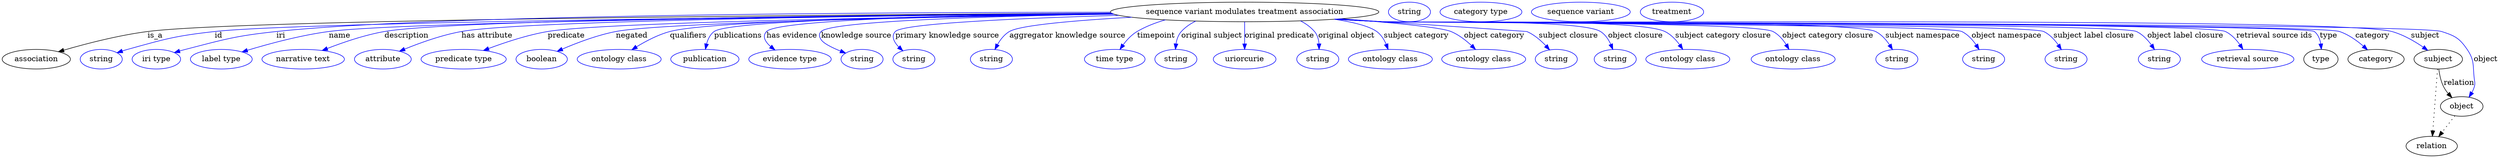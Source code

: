 digraph {
	graph [bb="0,0,4570.4,283"];
	node [label="\N"];
	"sequence variant modulates treatment association"	[height=0.5,
		label="sequence variant modulates treatment association",
		pos="2274.4,265",
		width=6.8244];
	association	[height=0.5,
		pos="62.394,178",
		width=1.7332];
	"sequence variant modulates treatment association" -> association	[label=is_a,
		lp="280.39,221.5",
		pos="e,102.91,191.77 2030.2,262.79 1533.3,259.89 436.63,251.07 266.39,229 213.11,222.09 153.58,206.57 112.65,194.64"];
	id	[color=blue,
		height=0.5,
		label=string,
		pos="181.39,178",
		width=1.0652];
	"sequence variant modulates treatment association" -> id	[color=blue,
		label=id,
		lp="396.39,221.5",
		pos="e,210.38,189.98 2031.8,262 1559.3,257.74 548.03,246.68 389.39,229 317.23,220.96 299.34,215.5 229.39,196 226.29,195.13 223.09,194.17 \
219.89,193.15",
		style=solid];
	iri	[color=blue,
		height=0.5,
		label="iri type",
		pos="282.39,178",
		width=1.2277];
	"sequence variant modulates treatment association" -> iri	[color=blue,
		label=iri,
		lp="509.39,221.5",
		pos="e,315.3,190.2 2028.5,264.51 1613.2,264.46 789.59,260.24 501.39,229 426.61,220.89 408.22,214.85 335.39,196 332.02,195.13 328.54,194.16 \
325.06,193.15",
		style=solid];
	name	[color=blue,
		height=0.5,
		label="label type",
		pos="401.39,178",
		width=1.5707];
	"sequence variant modulates treatment association" -> name	[color=blue,
		label=name,
		lp="617.39,221.5",
		pos="e,439.19,191.41 2032,261.99 1601.4,257.97 735.23,247.68 597.39,229 545.74,222 488.1,206.31 448.78,194.36",
		style=solid];
	description	[color=blue,
		height=0.5,
		label="narrative text",
		pos="551.39,178",
		width=2.0943];
	"sequence variant modulates treatment association" -> description	[color=blue,
		label=description,
		lp="739.89,221.5",
		pos="e,586.19,194.12 2030.5,262.64 1620.8,259.75 826.38,251.32 699.39,229 663.52,222.69 624.55,209.24 595.6,197.88",
		style=solid];
	"has attribute"	[color=blue,
		height=0.5,
		label=attribute,
		pos="696.39,178",
		width=1.4443];
	"sequence variant modulates treatment association" -> "has attribute"	[color=blue,
		label="has attribute",
		lp="887.39,221.5",
		pos="e,726.83,192.67 2031.6,262.16 1653.1,258.68 953.8,249.55 840.39,229 804.17,222.43 764.8,208.24 736.39,196.65",
		style=solid];
	predicate	[color=blue,
		height=0.5,
		label="predicate type",
		pos="844.39,178",
		width=2.1665];
	"sequence variant modulates treatment association" -> predicate	[color=blue,
		label=predicate,
		lp="1031.4,221.5",
		pos="e,880.43,194.06 2034.2,261.15 1692.5,256.52 1096.2,246.12 997.39,229 960.25,222.56 919.77,209.02 889.78,197.66",
		style=solid];
	negated	[color=blue,
		height=0.5,
		label=boolean,
		pos="987.39,178",
		width=1.2999];
	"sequence variant modulates treatment association" -> negated	[color=blue,
		label=negated,
		lp="1151.4,221.5",
		pos="e,1015.6,192.51 2035.2,260.86 1723.8,256.13 1209.1,245.89 1122.4,229 1088.3,222.36 1051.5,208.2 1024.9,196.64",
		style=solid];
	qualifiers	[color=blue,
		height=0.5,
		label="ontology class",
		pos="1128.4,178",
		width=2.1304];
	"sequence variant modulates treatment association" -> qualifiers	[color=blue,
		label=qualifiers,
		lp="1254.9,221.5",
		pos="e,1151.6,195.39 2032.6,261.77 1745.9,258.22 1297.3,249.45 1221.4,229 1199.7,223.15 1177.4,211.43 1160.1,200.81",
		style=solid];
	publications	[color=blue,
		height=0.5,
		label=publication,
		pos="1285.4,178",
		width=1.7332];
	"sequence variant modulates treatment association" -> publications	[color=blue,
		label=publications,
		lp="1346.4,221.5",
		pos="e,1286.4,196.26 2031.8,262.09 1753.5,258.88 1331.3,250.49 1302.4,229 1295.1,223.57 1290.9,214.84 1288.5,206.19",
		style=solid];
	"has evidence"	[color=blue,
		height=0.5,
		label="evidence type",
		pos="1441.4,178",
		width=2.0943];
	"sequence variant modulates treatment association" -> "has evidence"	[color=blue,
		label="has evidence",
		lp="1444.9,221.5",
		pos="e,1413.8,194.93 2031,262.48 1779.4,259.67 1420.2,251.69 1398.4,229 1390,220.25 1395.9,210.18 1405.7,201.37",
		style=solid];
	"knowledge source"	[color=blue,
		height=0.5,
		label=string,
		pos="1573.4,178",
		width=1.0652];
	"sequence variant modulates treatment association" -> "knowledge source"	[color=blue,
		label="knowledge source",
		lp="1562.9,221.5",
		pos="e,1543.3,189.28 2034.4,261.11 1813.4,257.23 1517,248.43 1498.4,229 1493.8,224.18 1494.8,219.62 1498.4,214 1502.8,207.12 1518,199.47 \
1533.6,193.08",
		style=solid];
	"primary knowledge source"	[color=blue,
		height=0.5,
		label=string,
		pos="1668.4,178",
		width=1.0652];
	"sequence variant modulates treatment association" -> "primary knowledge source"	[color=blue,
		label="primary knowledge source",
		lp="1729.4,221.5",
		pos="e,1648.1,193.48 2043.5,258.76 1866,253.56 1648.7,244.15 1634.4,229 1626.3,220.46 1631.8,209.82 1640.6,200.55",
		style=solid];
	"aggregator knowledge source"	[color=blue,
		height=0.5,
		label=string,
		pos="1810.4,178",
		width=1.0652];
	"sequence variant modulates treatment association" -> "aggregator knowledge source"	[color=blue,
		label="aggregator knowledge source",
		lp="1949.9,221.5",
		pos="e,1816.9,195.93 2067.5,255.29 1967,249.59 1863.6,240.96 1843.4,229 1834,223.44 1826.8,214.03 1821.5,204.86",
		style=solid];
	timepoint	[color=blue,
		height=0.5,
		label="time type",
		pos="2037.4,178",
		width=1.5346];
	"sequence variant modulates treatment association" -> timepoint	[color=blue,
		label=timepoint,
		lp="2112.4,221.5",
		pos="e,2046.6,196.08 2152.4,249.36 2120.4,243.97 2091.1,237.16 2077.4,229 2067.4,223.06 2058.9,213.63 2052.3,204.55",
		style=solid];
	"original subject"	[color=blue,
		height=0.5,
		label=string,
		pos="2149.4,178",
		width=1.0652];
	"sequence variant modulates treatment association" -> "original subject"	[color=blue,
		label="original subject",
		lp="2214.4,221.5",
		pos="e,2148.2,196.23 2184.4,248.16 2174.6,243.34 2165.6,237.09 2158.4,229 2152.9,222.8 2150.2,214.39 2149,206.23",
		style=solid];
	"original predicate"	[color=blue,
		height=0.5,
		label=uriorcurie,
		pos="2274.4,178",
		width=1.5887];
	"sequence variant modulates treatment association" -> "original predicate"	[color=blue,
		label="original predicate",
		lp="2337.9,221.5",
		pos="e,2274.4,196.18 2274.4,246.8 2274.4,235.16 2274.4,219.55 2274.4,206.24",
		style=solid];
	"original object"	[color=blue,
		height=0.5,
		label=string,
		pos="2403.4,178",
		width=1.0652];
	"sequence variant modulates treatment association" -> "original object"	[color=blue,
		label="original object",
		lp="2459.9,221.5",
		pos="e,2407.8,195.99 2362,248.17 2380.6,243.02 2396.4,236.63 2402.4,229 2407.4,222.62 2408.9,214.26 2408.7,206.21",
		style=solid];
	"subject category"	[color=blue,
		height=0.5,
		label="ontology class",
		pos="2536.4,178",
		width=2.1304];
	"sequence variant modulates treatment association" -> "subject category"	[color=blue,
		label="subject category",
		lp="2586.9,221.5",
		pos="e,2533.7,196.01 2440.8,251.75 2473.6,246.61 2502.1,239.32 2515.4,229 2522.8,223.28 2527.6,214.49 2530.7,205.86",
		style=solid];
	"object category"	[color=blue,
		height=0.5,
		label="ontology class",
		pos="2707.4,178",
		width=2.1304];
	"sequence variant modulates treatment association" -> "object category"	[color=blue,
		label="object category",
		lp="2728.9,221.5",
		pos="e,2693.3,196.01 2451.1,252.48 2539.3,245.84 2631.4,237.2 2650.4,229 2663.9,223.19 2676.4,212.95 2686.3,203.24",
		style=solid];
	"subject closure"	[color=blue,
		height=0.5,
		label=string,
		pos="2840.4,178",
		width=1.0652];
	"sequence variant modulates treatment association" -> "subject closure"	[color=blue,
		label="subject closure",
		lp="2864.9,221.5",
		pos="e,2828.3,195.63 2448.7,252.3 2597.4,242.3 2787.4,229.44 2788.4,229 2801.2,223.32 2812.8,213.03 2821.7,203.26",
		style=solid];
	"object closure"	[color=blue,
		height=0.5,
		label=string,
		pos="2953.4,178",
		width=1.0652];
	"sequence variant modulates treatment association" -> "object closure"	[color=blue,
		label="object closure",
		lp="2988.4,221.5",
		pos="e,2948,196.02 2445.8,252.08 2473.7,250.28 2502.4,248.52 2529.4,247 2573.1,244.54 2885.8,251.46 2923.4,229 2932.4,223.61 2939.1,214.36 \
2943.8,205.27",
		style=solid];
	"subject category closure"	[color=blue,
		height=0.5,
		label="ontology class",
		pos="3086.4,178",
		width=2.1304];
	"sequence variant modulates treatment association" -> "subject category closure"	[color=blue,
		label="subject category closure",
		lp="3148.9,221.5",
		pos="e,3076.5,196.23 2443.8,251.96 2472.3,250.14 2501.7,248.41 2529.4,247 2586.4,244.1 2990.8,253.4 3042.4,229 3053.7,223.64 3063.3,213.87 \
3070.7,204.38",
		style=solid];
	"object category closure"	[color=blue,
		height=0.5,
		label="ontology class",
		pos="3279.4,178",
		width=2.1304];
	"sequence variant modulates treatment association" -> "object category closure"	[color=blue,
		label="object category closure",
		lp="3341.9,221.5",
		pos="e,3271.1,196.22 2442,251.84 2471.1,250.01 2501.1,248.3 2529.4,247 2568.9,245.19 3205.1,246.78 3240.4,229 3250.8,223.74 3259.3,214.26 \
3265.7,204.95",
		style=solid];
	"subject namespace"	[color=blue,
		height=0.5,
		label=string,
		pos="3469.4,178",
		width=1.0652];
	"sequence variant modulates treatment association" -> "subject namespace"	[color=blue,
		label="subject namespace",
		lp="3515.4,221.5",
		pos="e,3461.1,195.76 2441.3,251.75 2470.7,249.92 2500.9,248.23 2529.4,247 2579.4,244.84 3384.5,251.11 3429.4,229 3440.2,223.66 3449.1,\
213.83 3455.7,204.3",
		style=solid];
	"object namespace"	[color=blue,
		height=0.5,
		label=string,
		pos="3628.4,178",
		width=1.0652];
	"sequence variant modulates treatment association" -> "object namespace"	[color=blue,
		label="object namespace",
		lp="3669.4,221.5",
		pos="e,3619.8,195.79 2440.6,251.72 2470.2,249.88 2500.7,248.2 2529.4,247 2588.1,244.54 3534.5,254.6 3587.4,229 3598.4,223.69 3607.4,213.87 \
3614.2,204.33",
		style=solid];
	"subject label closure"	[color=blue,
		height=0.5,
		label=string,
		pos="3779.4,178",
		width=1.0652];
	"sequence variant modulates treatment association" -> "subject label closure"	[color=blue,
		label="subject label closure",
		lp="3831.4,221.5",
		pos="e,3770.5,195.81 2440.3,251.69 2470,249.85 2500.6,248.17 2529.4,247 2562.9,245.63 3707.1,243.4 3737.4,229 3748.5,223.71 3757.8,213.9 \
3764.7,204.35",
		style=solid];
	"object label closure"	[color=blue,
		height=0.5,
		label=string,
		pos="3950.4,178",
		width=1.0652];
	"sequence variant modulates treatment association" -> "object label closure"	[color=blue,
		label="object label closure",
		lp="3998.9,221.5",
		pos="e,3941.8,195.8 2440,251.67 2469.7,249.82 2500.5,248.15 2529.4,247 2567.7,245.47 3874.8,245.62 3909.4,229 3920.4,223.71 3929.4,213.89 \
3936.2,204.35",
		style=solid];
	"retrieval source ids"	[color=blue,
		height=0.5,
		label="retrieval source",
		pos="4112.4,178",
		width=2.347];
	"sequence variant modulates treatment association" -> "retrieval source ids"	[color=blue,
		label="retrieval source ids",
		lp="4160.9,221.5",
		pos="e,4103.8,196.29 2439.6,251.66 2469.5,249.8 2500.4,248.14 2529.4,247 2572.2,245.32 4033.9,247.79 4072.4,229 4083.1,223.78 4091.9,\
214.16 4098.4,204.75",
		style=solid];
	type	[height=0.5,
		pos="4246.4,178",
		width=0.86659];
	"sequence variant modulates treatment association" -> type	[color=blue,
		label=type,
		lp="4260.4,221.5",
		pos="e,4247.2,196.18 2439.3,251.65 2469.2,249.79 2500.2,248.12 2529.4,247 2553.1,246.09 4215.9,243.76 4234.4,229 4241.2,223.54 4244.6,\
214.92 4246.1,206.37",
		style=solid];
	category	[height=0.5,
		pos="4347.4,178",
		width=1.4263];
	"sequence variant modulates treatment association" -> category	[color=blue,
		label=category,
		lp="4340.9,221.5",
		pos="e,4331.8,195.25 2439.3,251.64 2469.2,249.79 2500.2,248.12 2529.4,247 2578,245.13 4234.3,244.56 4280.4,229 4296.6,223.53 4312.1,212.5 \
4324.1,202.2",
		style=solid];
	subject	[height=0.5,
		pos="4461.4,178",
		width=1.2277];
	"sequence variant modulates treatment association" -> subject	[color=blue,
		label=subject,
		lp="4437.4,221.5",
		pos="e,4442.1,194.33 2439.3,251.63 2469.2,249.78 2500.2,248.11 2529.4,247 2631.9,243.09 4277.5,256.44 4376.4,229 4397.1,223.24 4418,211.08 \
4433.9,200.2",
		style=solid];
	object	[height=0.5,
		pos="4504.4,91",
		width=1.0832];
	"sequence variant modulates treatment association" -> object	[color=blue,
		label=object,
		lp="4548.4,178",
		pos="e,4517.8,108.09 2439.3,251.62 2469.2,249.77 2500.2,248.11 2529.4,247 2583.2,244.96 4416.1,245.46 4467.4,229 4491.7,221.2 4500,217.1 \
4514.4,196 4528.3,175.59 4524.5,166.51 4527.4,142 4528.2,135.38 4529.3,133.39 4527.4,127 4526.4,123.55 4524.9,120.13 4523.1,116.85",
		style=solid];
	association_type	[color=blue,
		height=0.5,
		label=string,
		pos="2576.4,265",
		width=1.0652];
	association_category	[color=blue,
		height=0.5,
		label="category type",
		pos="2707.4,265",
		width=2.0762];
	subject -> object	[label=relation,
		lp="4499.4,134.5",
		pos="e,4486.5,107.23 4462.5,159.55 4463.7,149.57 4466.2,137.07 4471.4,127 4473.6,122.68 4476.5,118.52 4479.7,114.66"];
	relation	[height=0.5,
		pos="4449.4,18",
		width=1.2999];
	subject -> relation	[pos="e,4450.7,36.188 4460.1,159.79 4458,132.48 4454,78.994 4451.5,46.38",
		style=dotted];
	"sequence variant modulates treatment association_subject"	[color=blue,
		height=0.5,
		label="sequence variant",
		pos="2890.4,265",
		width=2.5095];
	object -> relation	[pos="e,4462.2,35.54 4491.9,73.889 4485,64.939 4476.2,53.617 4468.4,43.584",
		style=dotted];
	"sequence variant modulates treatment association_object"	[color=blue,
		height=0.5,
		label=treatment,
		pos="3056.4,265",
		width=1.6068];
}
